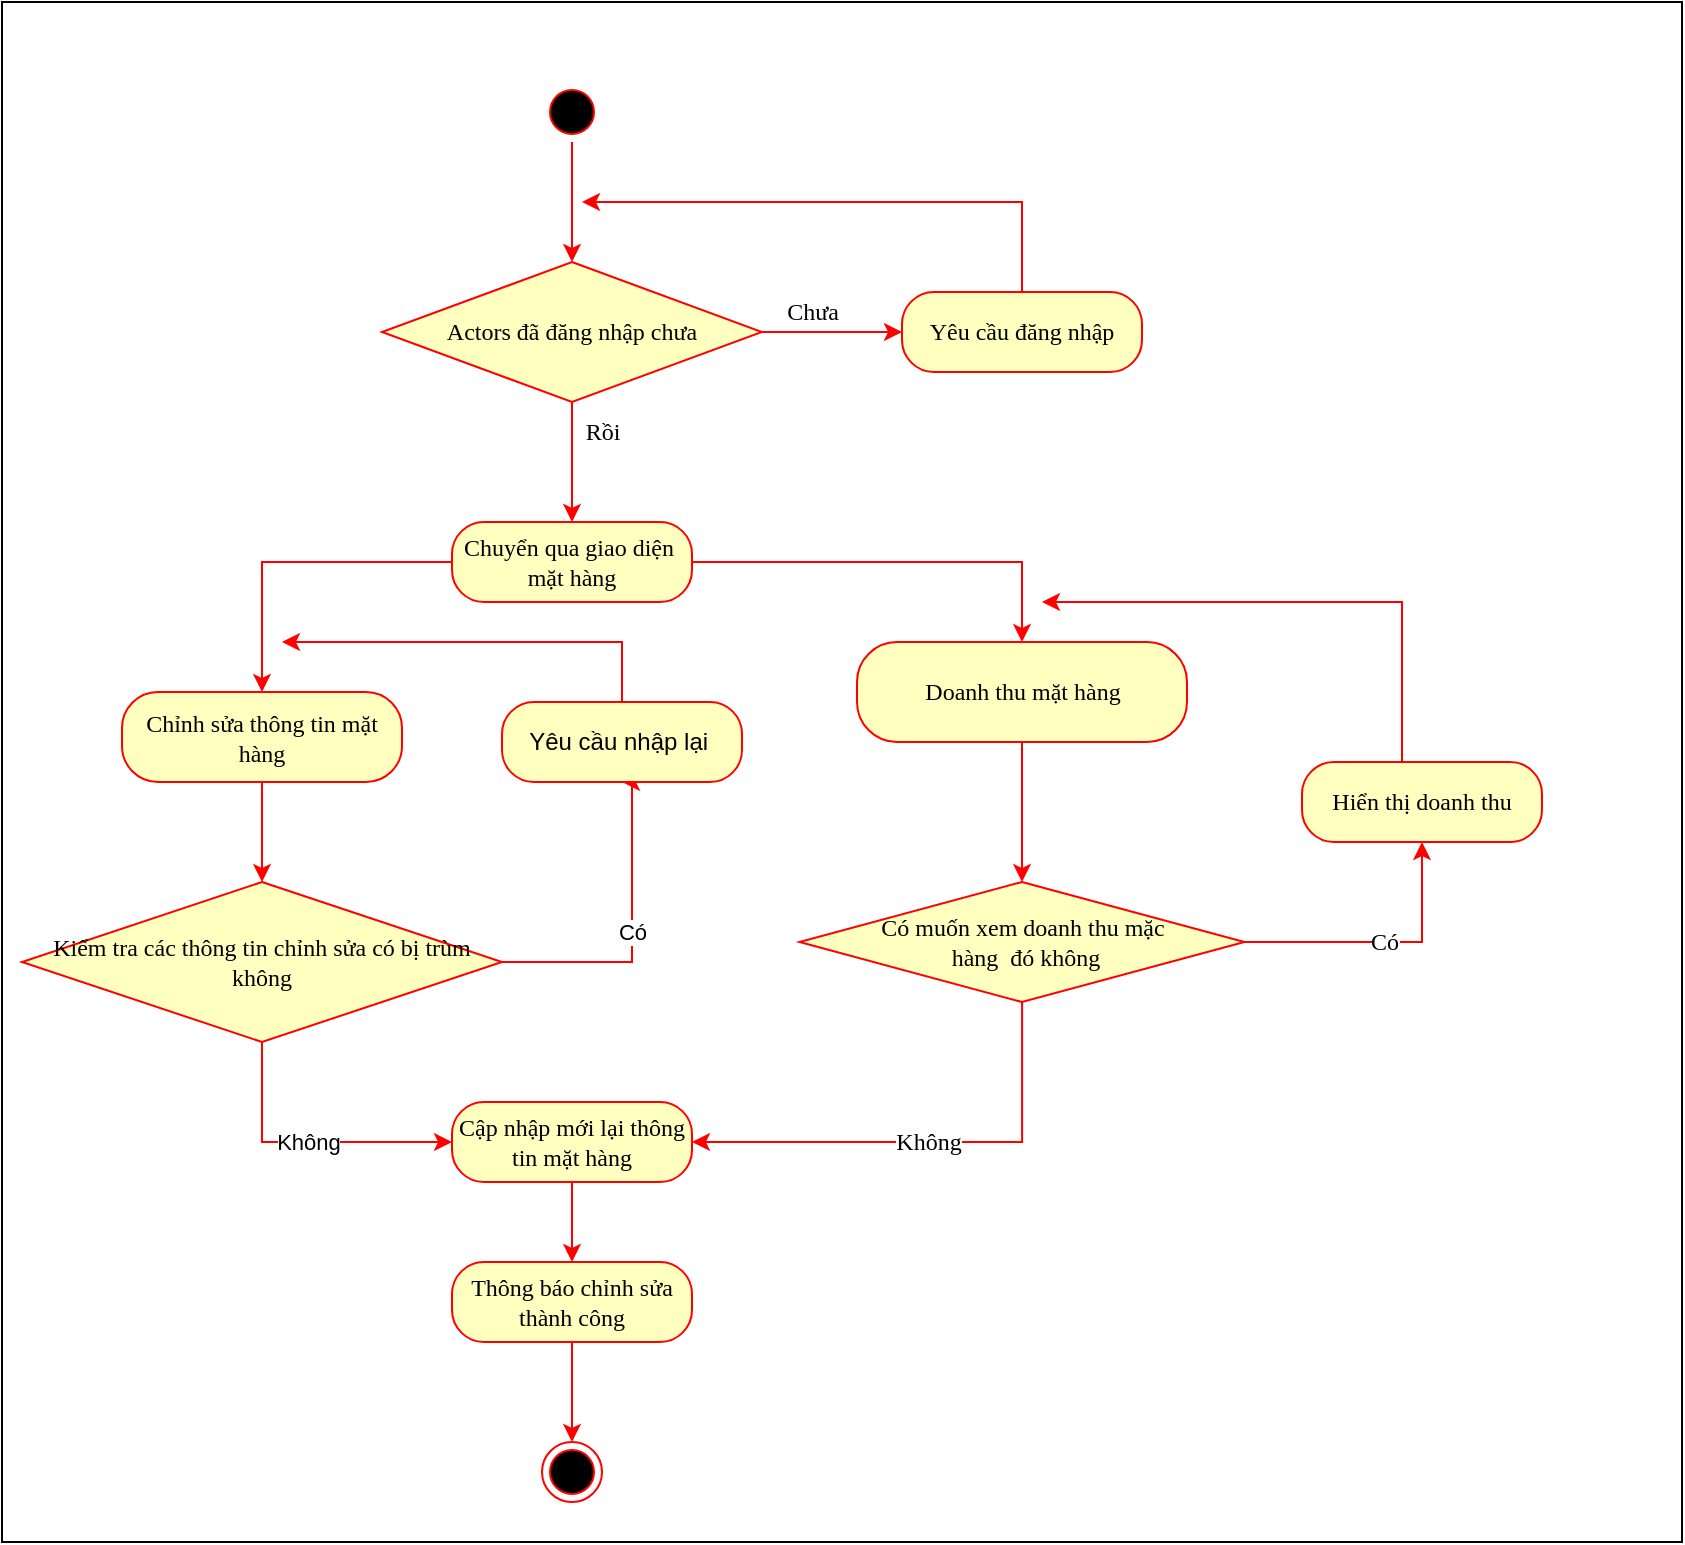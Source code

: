 <mxfile version="20.3.0" type="device"><diagram id="yXeSPD99-15LyxgcLZg9" name="Page-1"><mxGraphModel dx="734" dy="768" grid="1" gridSize="10" guides="1" tooltips="1" connect="1" arrows="1" fold="1" page="1" pageScale="1" pageWidth="850" pageHeight="1100" math="0" shadow="0"><root><mxCell id="0"/><mxCell id="1" parent="0"/><mxCell id="ndO7rCgAd5iOnlhOK4LD-40" value="" style="rounded=0;whiteSpace=wrap;html=1;" parent="1" vertex="1"><mxGeometry x="50" y="30" width="840" height="770" as="geometry"/></mxCell><mxCell id="ndO7rCgAd5iOnlhOK4LD-41" value="" style="ellipse;html=1;shape=startState;fillColor=#000000;strokeColor=#ff0000;fontFamily=Times New Roman;fontSize=12;" parent="1" vertex="1"><mxGeometry x="320" y="70" width="30" height="30" as="geometry"/></mxCell><mxCell id="ndO7rCgAd5iOnlhOK4LD-42" value="Actors đã đăng nhập chưa" style="rhombus;whiteSpace=wrap;html=1;fillColor=#ffffc0;strokeColor=#ff0000;fontFamily=Times New Roman;fontSize=12;" parent="1" vertex="1"><mxGeometry x="240" y="160" width="190" height="70" as="geometry"/></mxCell><mxCell id="ndO7rCgAd5iOnlhOK4LD-43" value="" style="endArrow=classic;html=1;rounded=0;fontFamily=Times New Roman;fontSize=12;strokeColor=#FF0000;" parent="1" source="ndO7rCgAd5iOnlhOK4LD-41" target="ndO7rCgAd5iOnlhOK4LD-42" edge="1"><mxGeometry width="50" height="50" relative="1" as="geometry"><mxPoint x="410" y="260" as="sourcePoint"/><mxPoint x="460" y="210" as="targetPoint"/></mxGeometry></mxCell><mxCell id="ndO7rCgAd5iOnlhOK4LD-44" style="edgeStyle=orthogonalEdgeStyle;rounded=0;orthogonalLoop=1;jettySize=auto;html=1;fontFamily=Times New Roman;fontSize=12;strokeColor=#FF0000;" parent="1" source="ndO7rCgAd5iOnlhOK4LD-46" target="ndO7rCgAd5iOnlhOK4LD-56" edge="1"><mxGeometry relative="1" as="geometry"/></mxCell><mxCell id="ndO7rCgAd5iOnlhOK4LD-45" style="edgeStyle=orthogonalEdgeStyle;rounded=0;orthogonalLoop=1;jettySize=auto;html=1;fontFamily=Times New Roman;fontSize=12;strokeColor=#FF0000;" parent="1" source="ndO7rCgAd5iOnlhOK4LD-46" target="ndO7rCgAd5iOnlhOK4LD-58" edge="1"><mxGeometry relative="1" as="geometry"/></mxCell><mxCell id="ndO7rCgAd5iOnlhOK4LD-46" value="Chuyển qua giao diện&amp;nbsp; mặt hàng" style="rounded=1;whiteSpace=wrap;html=1;arcSize=40;fontColor=#000000;fillColor=#ffffc0;strokeColor=#ff0000;fontFamily=Times New Roman;fontSize=12;" parent="1" vertex="1"><mxGeometry x="275" y="290" width="120" height="40" as="geometry"/></mxCell><mxCell id="ndO7rCgAd5iOnlhOK4LD-47" value="" style="endArrow=classic;html=1;rounded=0;fontFamily=Times New Roman;fontSize=12;strokeColor=#FF0000;" parent="1" source="ndO7rCgAd5iOnlhOK4LD-42" target="ndO7rCgAd5iOnlhOK4LD-46" edge="1"><mxGeometry width="50" height="50" relative="1" as="geometry"><mxPoint x="345" y="110" as="sourcePoint"/><mxPoint x="345" y="170" as="targetPoint"/></mxGeometry></mxCell><mxCell id="ndO7rCgAd5iOnlhOK4LD-48" value="Yêu cầu đăng nhập" style="rounded=1;whiteSpace=wrap;html=1;arcSize=40;fontColor=#000000;fillColor=#ffffc0;strokeColor=#ff0000;fontFamily=Times New Roman;fontSize=12;" parent="1" vertex="1"><mxGeometry x="500" y="175" width="120" height="40" as="geometry"/></mxCell><mxCell id="ndO7rCgAd5iOnlhOK4LD-49" value="" style="endArrow=classic;html=1;rounded=0;fontFamily=Times New Roman;fontSize=12;strokeColor=#FF0000;" parent="1" source="ndO7rCgAd5iOnlhOK4LD-42" target="ndO7rCgAd5iOnlhOK4LD-48" edge="1"><mxGeometry width="50" height="50" relative="1" as="geometry"><mxPoint x="345" y="110" as="sourcePoint"/><mxPoint x="345" y="170" as="targetPoint"/></mxGeometry></mxCell><mxCell id="ndO7rCgAd5iOnlhOK4LD-50" value="" style="endArrow=classic;html=1;rounded=0;fontFamily=Times New Roman;fontSize=12;strokeColor=#FF0000;" parent="1" source="ndO7rCgAd5iOnlhOK4LD-48" edge="1"><mxGeometry width="50" height="50" relative="1" as="geometry"><mxPoint x="410" y="260" as="sourcePoint"/><mxPoint x="340" y="130" as="targetPoint"/><Array as="points"><mxPoint x="560" y="130"/></Array></mxGeometry></mxCell><mxCell id="ndO7rCgAd5iOnlhOK4LD-51" value="Chưa" style="text;html=1;align=center;verticalAlign=middle;resizable=0;points=[];autosize=1;strokeColor=none;fillColor=none;fontSize=12;fontFamily=Times New Roman;" parent="1" vertex="1"><mxGeometry x="430" y="170" width="50" height="30" as="geometry"/></mxCell><mxCell id="ndO7rCgAd5iOnlhOK4LD-52" value="Rồi" style="text;html=1;align=center;verticalAlign=middle;resizable=0;points=[];autosize=1;strokeColor=none;fillColor=none;fontSize=12;fontFamily=Times New Roman;" parent="1" vertex="1"><mxGeometry x="330" y="230" width="40" height="30" as="geometry"/></mxCell><mxCell id="ndO7rCgAd5iOnlhOK4LD-53" style="edgeStyle=orthogonalEdgeStyle;rounded=0;orthogonalLoop=1;jettySize=auto;html=1;fontFamily=Times New Roman;fontSize=12;strokeColor=#FF0000;entryX=0.5;entryY=0;entryDx=0;entryDy=0;" parent="1" source="ndO7rCgAd5iOnlhOK4LD-54" target="ndO7rCgAd5iOnlhOK4LD-76" edge="1"><mxGeometry relative="1" as="geometry"><mxPoint x="335" y="650" as="targetPoint"/></mxGeometry></mxCell><mxCell id="ndO7rCgAd5iOnlhOK4LD-54" value="Cập nhập mới lại thông tin mặt hàng" style="rounded=1;whiteSpace=wrap;html=1;arcSize=40;fontColor=#000000;fillColor=#ffffc0;strokeColor=#ff0000;fontFamily=Times New Roman;fontSize=12;" parent="1" vertex="1"><mxGeometry x="275" y="580" width="120" height="40" as="geometry"/></mxCell><mxCell id="ndO7rCgAd5iOnlhOK4LD-55" style="edgeStyle=orthogonalEdgeStyle;rounded=0;orthogonalLoop=1;jettySize=auto;html=1;fontFamily=Times New Roman;fontSize=12;strokeColor=#FF0000;entryX=0.5;entryY=0;entryDx=0;entryDy=0;" parent="1" source="ndO7rCgAd5iOnlhOK4LD-56" target="ndO7rCgAd5iOnlhOK4LD-70" edge="1"><mxGeometry relative="1" as="geometry"><Array as="points"><mxPoint x="180" y="470"/><mxPoint x="180" y="470"/></Array></mxGeometry></mxCell><mxCell id="ndO7rCgAd5iOnlhOK4LD-56" value="Chỉnh sửa thông tin mặt hàng" style="rounded=1;whiteSpace=wrap;html=1;arcSize=40;fontColor=#000000;fillColor=#ffffc0;strokeColor=#ff0000;fontFamily=Times New Roman;fontSize=12;" parent="1" vertex="1"><mxGeometry x="110" y="375" width="140" height="45" as="geometry"/></mxCell><mxCell id="ndO7rCgAd5iOnlhOK4LD-57" value="" style="edgeStyle=orthogonalEdgeStyle;rounded=0;orthogonalLoop=1;jettySize=auto;html=1;fontFamily=Times New Roman;fontSize=12;strokeColor=#FF0000;entryX=0.5;entryY=0;entryDx=0;entryDy=0;" parent="1" source="ndO7rCgAd5iOnlhOK4LD-58" target="ndO7rCgAd5iOnlhOK4LD-61" edge="1"><mxGeometry relative="1" as="geometry"><Array as="points"><mxPoint x="560" y="430"/><mxPoint x="560" y="430"/></Array></mxGeometry></mxCell><mxCell id="ndO7rCgAd5iOnlhOK4LD-58" value="Doanh thu mặt hàng" style="rounded=1;whiteSpace=wrap;html=1;arcSize=40;fontColor=#000000;fillColor=#ffffc0;strokeColor=#ff0000;fontFamily=Times New Roman;fontSize=12;" parent="1" vertex="1"><mxGeometry x="477.5" y="350" width="165" height="50" as="geometry"/></mxCell><mxCell id="ndO7rCgAd5iOnlhOK4LD-59" value="Không" style="edgeStyle=orthogonalEdgeStyle;rounded=0;orthogonalLoop=1;jettySize=auto;html=1;fontFamily=Times New Roman;fontSize=12;strokeColor=#FF0000;" parent="1" source="ndO7rCgAd5iOnlhOK4LD-61" target="ndO7rCgAd5iOnlhOK4LD-54" edge="1"><mxGeometry relative="1" as="geometry"><Array as="points"><mxPoint x="560" y="600"/></Array></mxGeometry></mxCell><mxCell id="ndO7rCgAd5iOnlhOK4LD-60" value="Có" style="edgeStyle=orthogonalEdgeStyle;rounded=0;orthogonalLoop=1;jettySize=auto;html=1;fontFamily=Times New Roman;fontSize=12;strokeColor=#FF0000;exitX=1;exitY=0.5;exitDx=0;exitDy=0;" parent="1" source="ndO7rCgAd5iOnlhOK4LD-61" target="ndO7rCgAd5iOnlhOK4LD-63" edge="1"><mxGeometry relative="1" as="geometry"><Array as="points"><mxPoint x="760" y="500"/></Array></mxGeometry></mxCell><mxCell id="ndO7rCgAd5iOnlhOK4LD-61" value="Có muốn xem doanh thu mặc&lt;br&gt;&amp;nbsp;hàng&amp;nbsp; đó không" style="rhombus;whiteSpace=wrap;html=1;fillColor=#ffffc0;strokeColor=#ff0000;fontFamily=Times New Roman;fontSize=12;" parent="1" vertex="1"><mxGeometry x="448.75" y="470" width="222.5" height="60" as="geometry"/></mxCell><mxCell id="ndO7rCgAd5iOnlhOK4LD-62" style="edgeStyle=orthogonalEdgeStyle;rounded=0;orthogonalLoop=1;jettySize=auto;html=1;fontFamily=Times New Roman;fontSize=12;strokeColor=#FF0000;" parent="1" source="ndO7rCgAd5iOnlhOK4LD-63" edge="1"><mxGeometry relative="1" as="geometry"><mxPoint x="570" y="330" as="targetPoint"/><Array as="points"><mxPoint x="750" y="330"/></Array></mxGeometry></mxCell><mxCell id="ndO7rCgAd5iOnlhOK4LD-63" value="Hiển thị doanh thu" style="rounded=1;whiteSpace=wrap;html=1;arcSize=40;fontColor=#000000;fillColor=#ffffc0;strokeColor=#ff0000;fontFamily=Times New Roman;fontSize=12;" parent="1" vertex="1"><mxGeometry x="700" y="410" width="120" height="40" as="geometry"/></mxCell><mxCell id="ndO7rCgAd5iOnlhOK4LD-82" value="Không" style="edgeStyle=orthogonalEdgeStyle;rounded=0;orthogonalLoop=1;jettySize=auto;html=1;exitX=0.5;exitY=1;exitDx=0;exitDy=0;entryX=0;entryY=0.5;entryDx=0;entryDy=0;strokeColor=#FF0000;" parent="1" source="ndO7rCgAd5iOnlhOK4LD-70" target="ndO7rCgAd5iOnlhOK4LD-54" edge="1"><mxGeometry relative="1" as="geometry"/></mxCell><mxCell id="ndO7rCgAd5iOnlhOK4LD-84" value="Có" style="edgeStyle=orthogonalEdgeStyle;rounded=0;orthogonalLoop=1;jettySize=auto;html=1;strokeColor=#FF0000;entryX=0.5;entryY=1;entryDx=0;entryDy=0;" parent="1" source="ndO7rCgAd5iOnlhOK4LD-70" target="ndO7rCgAd5iOnlhOK4LD-85" edge="1"><mxGeometry relative="1" as="geometry"><mxPoint x="330" y="470" as="targetPoint"/><Array as="points"><mxPoint x="365" y="510"/></Array></mxGeometry></mxCell><mxCell id="ndO7rCgAd5iOnlhOK4LD-70" value="Kiểm tra các thông tin chỉnh sửa có bị trùm không" style="rhombus;whiteSpace=wrap;html=1;fillColor=#ffffc0;strokeColor=#ff0000;fontFamily=Times New Roman;fontSize=12;" parent="1" vertex="1"><mxGeometry x="60" y="470" width="240" height="80" as="geometry"/></mxCell><mxCell id="ndO7rCgAd5iOnlhOK4LD-89" style="edgeStyle=orthogonalEdgeStyle;rounded=0;orthogonalLoop=1;jettySize=auto;html=1;entryX=0.5;entryY=0;entryDx=0;entryDy=0;strokeColor=#FF0000;" parent="1" source="ndO7rCgAd5iOnlhOK4LD-76" target="ndO7rCgAd5iOnlhOK4LD-79" edge="1"><mxGeometry relative="1" as="geometry"/></mxCell><mxCell id="ndO7rCgAd5iOnlhOK4LD-76" value="Thông báo chỉnh sửa thành công" style="rounded=1;whiteSpace=wrap;html=1;arcSize=40;fontColor=#000000;fillColor=#ffffc0;strokeColor=#ff0000;fontFamily=Times New Roman;fontSize=12;" parent="1" vertex="1"><mxGeometry x="275" y="660" width="120" height="40" as="geometry"/></mxCell><mxCell id="ndO7rCgAd5iOnlhOK4LD-79" value="" style="ellipse;html=1;shape=endState;fillColor=#000000;strokeColor=#ff0000;fontFamily=Times New Roman;fontSize=12;" parent="1" vertex="1"><mxGeometry x="320" y="750" width="30" height="30" as="geometry"/></mxCell><mxCell id="ndO7rCgAd5iOnlhOK4LD-87" style="edgeStyle=orthogonalEdgeStyle;rounded=0;orthogonalLoop=1;jettySize=auto;html=1;exitX=0.5;exitY=0;exitDx=0;exitDy=0;strokeColor=#FF0000;" parent="1" source="ndO7rCgAd5iOnlhOK4LD-85" edge="1"><mxGeometry relative="1" as="geometry"><mxPoint x="190" y="350" as="targetPoint"/><Array as="points"><mxPoint x="360" y="350"/><mxPoint x="190" y="350"/></Array></mxGeometry></mxCell><mxCell id="ndO7rCgAd5iOnlhOK4LD-85" value="Yêu cầu nhập lại&amp;nbsp;" style="rounded=1;whiteSpace=wrap;html=1;arcSize=40;fontColor=#000000;fillColor=#ffffc0;strokeColor=#ff0000;" parent="1" vertex="1"><mxGeometry x="300" y="380" width="120" height="40" as="geometry"/></mxCell></root></mxGraphModel></diagram></mxfile>